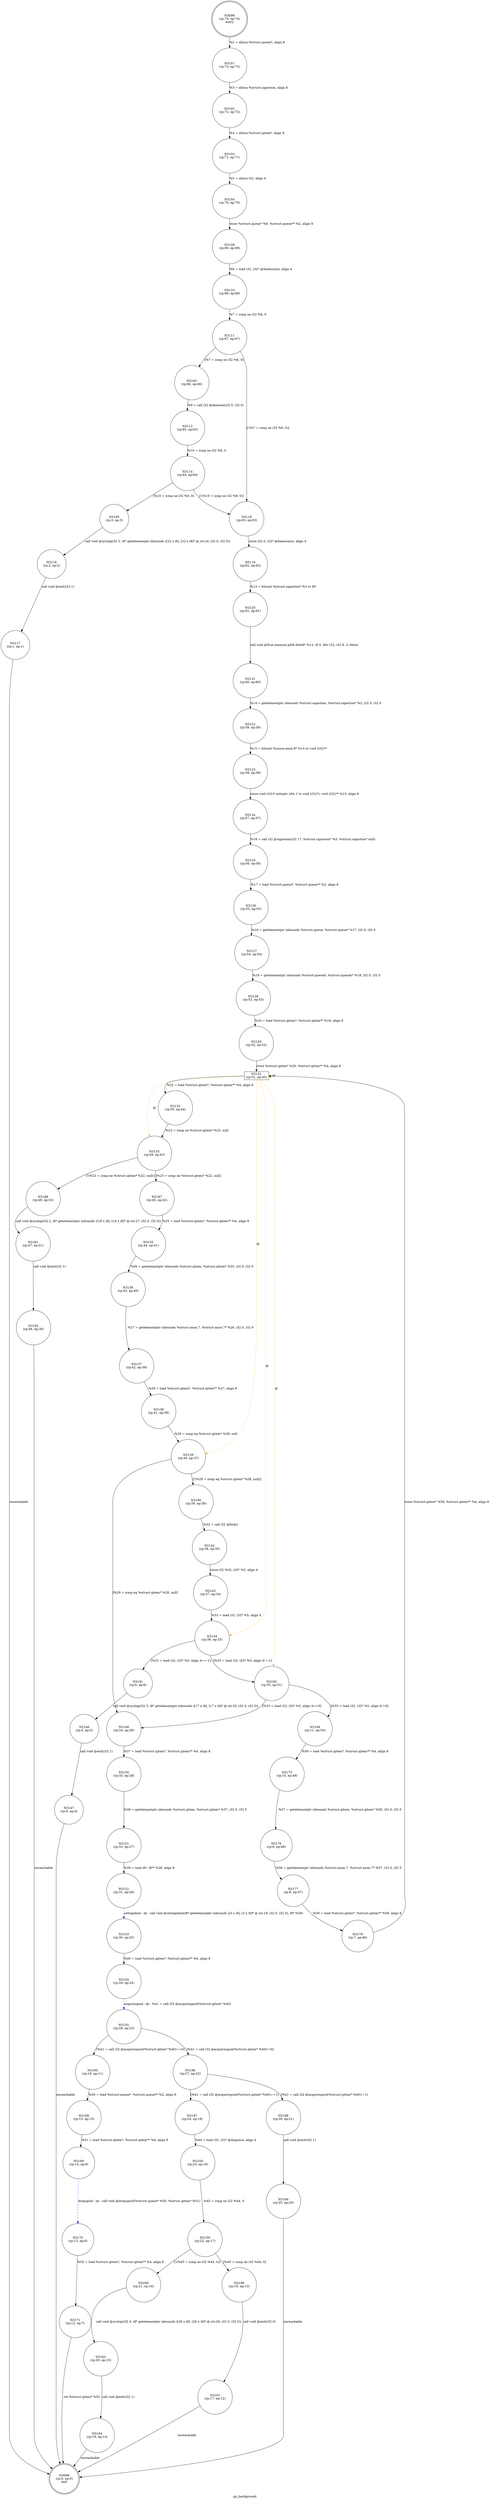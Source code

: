 digraph go_background {
label="go_background"
3098 [label="N3098\n(rp:0, ep:0)\nexit", shape="doublecircle"]
3099 [label="N3099\n(rp:74, ep:74)\nentry", shape="doublecircle"]
3099 -> 3101 [label="%2 = alloca %struct.queue*, align 8"]
3101 [label="N3101\n(rp:73, ep:73)", shape="circle"]
3101 -> 3102 [label="%3 = alloca %struct.sigaction, align 8"]
3102 [label="N3102\n(rp:72, ep:72)", shape="circle"]
3102 -> 3103 [label="%4 = alloca %struct.qitem*, align 8"]
3103 [label="N3103\n(rp:71, ep:71)", shape="circle"]
3103 -> 3104 [label="%5 = alloca i32, align 4"]
3104 [label="N3104\n(rp:70, ep:70)", shape="circle"]
3104 -> 3109 [label="store %struct.queue* %0, %struct.queue** %2, align 8"]
3109 [label="N3109\n(rp:69, ep:69)", shape="circle"]
3109 -> 3110 [label="%6 = load i32, i32* @daemonize, align 4"]
3110 [label="N3110\n(rp:68, ep:68)", shape="circle"]
3110 -> 3111 [label="%7 = icmp ne i32 %6, 0"]
3111 [label="N3111\n(rp:67, ep:67)", shape="circle"]
3111 -> 3183 [label="[%7 = icmp ne i32 %6, 0]"]
3111 -> 3118 [label="[!(%7 = icmp ne i32 %6, 0)]"]
3113 [label="N3113\n(rp:65, ep:65)", shape="circle"]
3113 -> 3114 [label="%10 = icmp ne i32 %9, 0"]
3114 [label="N3114\n(rp:64, ep:64)", shape="circle"]
3114 -> 3185 [label="[%10 = icmp ne i32 %9, 0]"]
3114 -> 3118 [label="[!(%10 = icmp ne i32 %9, 0)]"]
3116 [label="N3116\n(rp:2, ep:2)", shape="circle"]
3116 -> 3117 [label="call void @exit(i32 1)"]
3117 [label="N3117\n(rp:1, ep:1)", shape="circle"]
3117 -> 3098 [label="unreachable"]
3118 [label="N3118\n(rp:63, ep:63)", shape="circle"]
3118 -> 3119 [label="store i32 0, i32* @daemonize, align 4"]
3119 [label="N3119\n(rp:62, ep:62)", shape="circle"]
3119 -> 3120 [label="%13 = bitcast %struct.sigaction* %3 to i8*"]
3120 [label="N3120\n(rp:61, ep:61)", shape="circle"]
3120 -> 3121 [label="call void @llvm.memset.p0i8.i64(i8* %13, i8 0, i64 152, i32 8, i1 false)"]
3121 [label="N3121\n(rp:60, ep:60)", shape="circle"]
3121 -> 3122 [label="%14 = getelementptr inbounds %struct.sigaction, %struct.sigaction* %3, i32 0, i32 0"]
3122 [label="N3122\n(rp:59, ep:59)", shape="circle"]
3122 -> 3123 [label="%15 = bitcast %union.anon.8* %14 to void (i32)**"]
3123 [label="N3123\n(rp:58, ep:58)", shape="circle"]
3123 -> 3124 [label="store void (i32)* inttoptr (i64 1 to void (i32)*), void (i32)** %15, align 8"]
3124 [label="N3124\n(rp:57, ep:57)", shape="circle"]
3124 -> 3125 [label="%16 = call i32 @sigaction(i32 17, %struct.sigaction* %3, %struct.sigaction* null)"]
3125 [label="N3125\n(rp:56, ep:56)", shape="circle"]
3125 -> 3126 [label="%17 = load %struct.queue*, %struct.queue** %2, align 8"]
3126 [label="N3126\n(rp:55, ep:55)", shape="circle"]
3126 -> 3127 [label="%18 = getelementptr inbounds %struct.queue, %struct.queue* %17, i32 0, i32 0"]
3127 [label="N3127\n(rp:54, ep:54)", shape="circle"]
3127 -> 3128 [label="%19 = getelementptr inbounds %struct.queueh, %struct.queueh* %18, i32 0, i32 0"]
3128 [label="N3128\n(rp:53, ep:53)", shape="circle"]
3128 -> 3129 [label="%20 = load %struct.qitem*, %struct.qitem** %19, align 8"]
3129 [label="N3129\n(rp:52, ep:52)", shape="circle"]
3129 -> 3131 [label="store %struct.qitem* %20, %struct.qitem** %4, align 8"]
3131 [label="N3131\n(rp:51, ep:45)", shape="box"]
3131 -> 3132 [label="%22 = load %struct.qitem*, %struct.qitem** %4, align 8"]
3131 -> 3131 [label="@", style="dashed", color="orange"]
3131 -> 3139 [label="@", style="dashed", color="orange"]
3131 -> 3144 [label="@", style="dashed", color="orange"]
3131 -> 3192 [label="@", style="dashed", color="orange"]
3131 -> 3133 [label="@", style="dashed", color="orange"]
3132 [label="N3132\n(rp:50, ep:44)", shape="circle"]
3132 -> 3133 [label="%23 = icmp ne %struct.qitem* %22, null"]
3133 [label="N3133\n(rp:49, ep:43)", shape="circle"]
3133 -> 3187 [label="[%23 = icmp ne %struct.qitem* %22, null]"]
3133 -> 3188 [label="[!(%23 = icmp ne %struct.qitem* %22, null)]"]
3135 [label="N3135\n(rp:44, ep:41)", shape="circle"]
3135 -> 3136 [label="%26 = getelementptr inbounds %struct.qitem, %struct.qitem* %25, i32 0, i32 0"]
3136 [label="N3136\n(rp:43, ep:40)", shape="circle"]
3136 -> 3137 [label="%27 = getelementptr inbounds %struct.anon.7, %struct.anon.7* %26, i32 0, i32 0"]
3137 [label="N3137\n(rp:42, ep:39)", shape="circle"]
3137 -> 3138 [label="%28 = load %struct.qitem*, %struct.qitem** %27, align 8"]
3138 [label="N3138\n(rp:41, ep:38)", shape="circle"]
3138 -> 3139 [label="%29 = icmp eq %struct.qitem* %28, null"]
3139 [label="N3139\n(rp:40, ep:37)", shape="circle"]
3139 -> 3190 [label="[!(%29 = icmp eq %struct.qitem* %28, null)]"]
3139 -> 3149 [label="[%29 = icmp eq %struct.qitem* %28, null]"]
3142 [label="N3142\n(rp:38, ep:35)", shape="circle"]
3142 -> 3143 [label="store i32 %32, i32* %5, align 4"]
3143 [label="N3143\n(rp:37, ep:34)", shape="circle"]
3143 -> 3144 [label="%33 = load i32, i32* %5, align 4"]
3144 [label="N3144\n(rp:36, ep:33)", shape="circle"]
3144 -> 3191 [label="[%33 = load i32, i32* %5, align 4==-1]"]
3144 -> 3192 [label="[%33 = load i32, i32* %5, align 4!=-1]"]
3146 [label="N3146\n(rp:5, ep:5)", shape="circle"]
3146 -> 3147 [label="call void @exit(i32 1)"]
3147 [label="N3147\n(rp:4, ep:4)", shape="circle"]
3147 -> 3098 [label="unreachable"]
3149 [label="N3149\n(rp:34, ep:29)", shape="circle"]
3149 -> 3150 [label="%37 = load %struct.qitem*, %struct.qitem** %4, align 8"]
3150 [label="N3150\n(rp:33, ep:28)", shape="circle"]
3150 -> 3151 [label="%38 = getelementptr inbounds %struct.qitem, %struct.qitem* %37, i32 0, i32 5"]
3151 [label="N3151\n(rp:32, ep:27)", shape="circle"]
3151 -> 3152 [label="%39 = load i8*, i8** %38, align 8"]
3152 [label="N3152\n(rp:31, ep:26)", shape="circle"]
3152 -> 3153 [label="setlogident --@-- call void @setlogident(i8* getelementptr inbounds ([3 x i8], [3 x i8]* @.str.19, i32 0, i32 0), i8* %39)", style="dashed", color="blue"]
3153 [label="N3153\n(rp:30, ep:25)", shape="circle"]
3153 -> 3154 [label="%40 = load %struct.qitem*, %struct.qitem** %4, align 8"]
3154 [label="N3154\n(rp:29, ep:24)", shape="circle"]
3154 -> 3155 [label="acquirespool --@-- %41 = call i32 @acquirespool(%struct.qitem* %40)", style="dashed", color="blue"]
3155 [label="N3155\n(rp:28, ep:23)", shape="circle"]
3155 -> 3195 [label="[%41 = call i32 @acquirespool(%struct.qitem* %40)==0]"]
3155 -> 3196 [label="[%41 = call i32 @acquirespool(%struct.qitem* %40)!=0]"]
3158 [label="N3158\n(rp:23, ep:18)", shape="circle"]
3158 -> 3159 [label="%45 = icmp ne i32 %44, 0"]
3159 [label="N3159\n(rp:22, ep:17)", shape="circle"]
3159 -> 3199 [label="[%45 = icmp ne i32 %44, 0]"]
3159 -> 3200 [label="[!(%45 = icmp ne i32 %44, 0)]"]
3161 [label="N3161\n(rp:17, ep:12)", shape="circle"]
3161 -> 3098 [label="unreachable"]
3163 [label="N3163\n(rp:20, ep:15)", shape="circle"]
3163 -> 3164 [label="call void @exit(i32 1)"]
3164 [label="N3164\n(rp:19, ep:14)", shape="circle"]
3164 -> 3098 [label="unreachable"]
3166 [label="N3166\n(rp:25, ep:20)", shape="circle"]
3166 -> 3098 [label="unreachable"]
3168 [label="N3168\n(rp:15, ep:10)", shape="circle"]
3168 -> 3169 [label="%51 = load %struct.qitem*, %struct.qitem** %4, align 8"]
3169 [label="N3169\n(rp:14, ep:9)", shape="circle"]
3169 -> 3170 [label="dropspool --@-- call void @dropspool(%struct.queue* %50, %struct.qitem* %51)", style="dashed", color="blue"]
3170 [label="N3170\n(rp:13, ep:8)", shape="circle"]
3170 -> 3171 [label="%52 = load %struct.qitem*, %struct.qitem** %4, align 8"]
3171 [label="N3171\n(rp:12, ep:7)", shape="circle"]
3171 -> 3098 [label="ret %struct.qitem* %52"]
3175 [label="N3175\n(rp:10, ep:49)", shape="circle"]
3175 -> 3176 [label="%57 = getelementptr inbounds %struct.qitem, %struct.qitem* %56, i32 0, i32 0"]
3176 [label="N3176\n(rp:9, ep:48)", shape="circle"]
3176 -> 3177 [label="%58 = getelementptr inbounds %struct.anon.7, %struct.anon.7* %57, i32 0, i32 0"]
3177 [label="N3177\n(rp:8, ep:47)", shape="circle"]
3177 -> 3178 [label="%59 = load %struct.qitem*, %struct.qitem** %58, align 8"]
3178 [label="N3178\n(rp:7, ep:46)", shape="circle"]
3178 -> 3131 [label="store %struct.qitem* %59, %struct.qitem** %4, align 8"]
3181 [label="N3181\n(rp:47, ep:31)", shape="circle"]
3181 -> 3182 [label="call void @exit(i32 1)"]
3182 [label="N3182\n(rp:46, ep:30)", shape="circle"]
3182 -> 3098 [label="unreachable"]
3183 [label="N3183\n(rp:66, ep:66)", shape="circle"]
3183 -> 3113 [label="%9 = call i32 @daemon(i32 0, i32 0)"]
3185 [label="N3185\n(rp:3, ep:3)", shape="circle"]
3185 -> 3116 [label="call void @syslog(i32 3, i8* getelementptr inbounds ([22 x i8], [22 x i8]* @.str.24, i32 0, i32 0))"]
3187 [label="N3187\n(rp:45, ep:42)", shape="circle"]
3187 -> 3135 [label="%25 = load %struct.qitem*, %struct.qitem** %4, align 8"]
3188 [label="N3188\n(rp:48, ep:32)", shape="circle"]
3188 -> 3181 [label="call void @syslog(i32 2, i8* getelementptr inbounds ([18 x i8], [18 x i8]* @.str.27, i32 0, i32 0))"]
3190 [label="N3190\n(rp:39, ep:36)", shape="circle"]
3190 -> 3142 [label="%32 = call i32 @fork()"]
3191 [label="N3191\n(rp:6, ep:6)", shape="circle"]
3191 -> 3146 [label="call void @syslog(i32 3, i8* getelementptr inbounds ([17 x i8], [17 x i8]* @.str.25, i32 0, i32 0))"]
3192 [label="N3192\n(rp:35, ep:51)", shape="circle"]
3192 -> 3194 [label="[%33 = load i32, i32* %5, align 4!=0]"]
3192 -> 3149 [label="[%33 = load i32, i32* %5, align 4==0]"]
3194 [label="N3194\n(rp:11, ep:50)", shape="circle"]
3194 -> 3175 [label="%56 = load %struct.qitem*, %struct.qitem** %4, align 8"]
3195 [label="N3195\n(rp:16, ep:11)", shape="circle"]
3195 -> 3168 [label="%50 = load %struct.queue*, %struct.queue** %2, align 8"]
3196 [label="N3196\n(rp:27, ep:22)", shape="circle"]
3196 -> 3197 [label="[%41 = call i32 @acquirespool(%struct.qitem* %40)==1]"]
3196 -> 3198 [label="[%41 = call i32 @acquirespool(%struct.qitem* %40)!=1]"]
3197 [label="N3197\n(rp:24, ep:19)", shape="circle"]
3197 -> 3158 [label="%44 = load i32, i32* @doqueue, align 4"]
3198 [label="N3198\n(rp:26, ep:21)", shape="circle"]
3198 -> 3166 [label="call void @exit(i32 1)"]
3199 [label="N3199\n(rp:18, ep:13)", shape="circle"]
3199 -> 3161 [label="call void @exit(i32 0)"]
3200 [label="N3200\n(rp:21, ep:16)", shape="circle"]
3200 -> 3163 [label="call void @syslog(i32 4, i8* getelementptr inbounds ([26 x i8], [26 x i8]* @.str.26, i32 0, i32 0))"]
}
